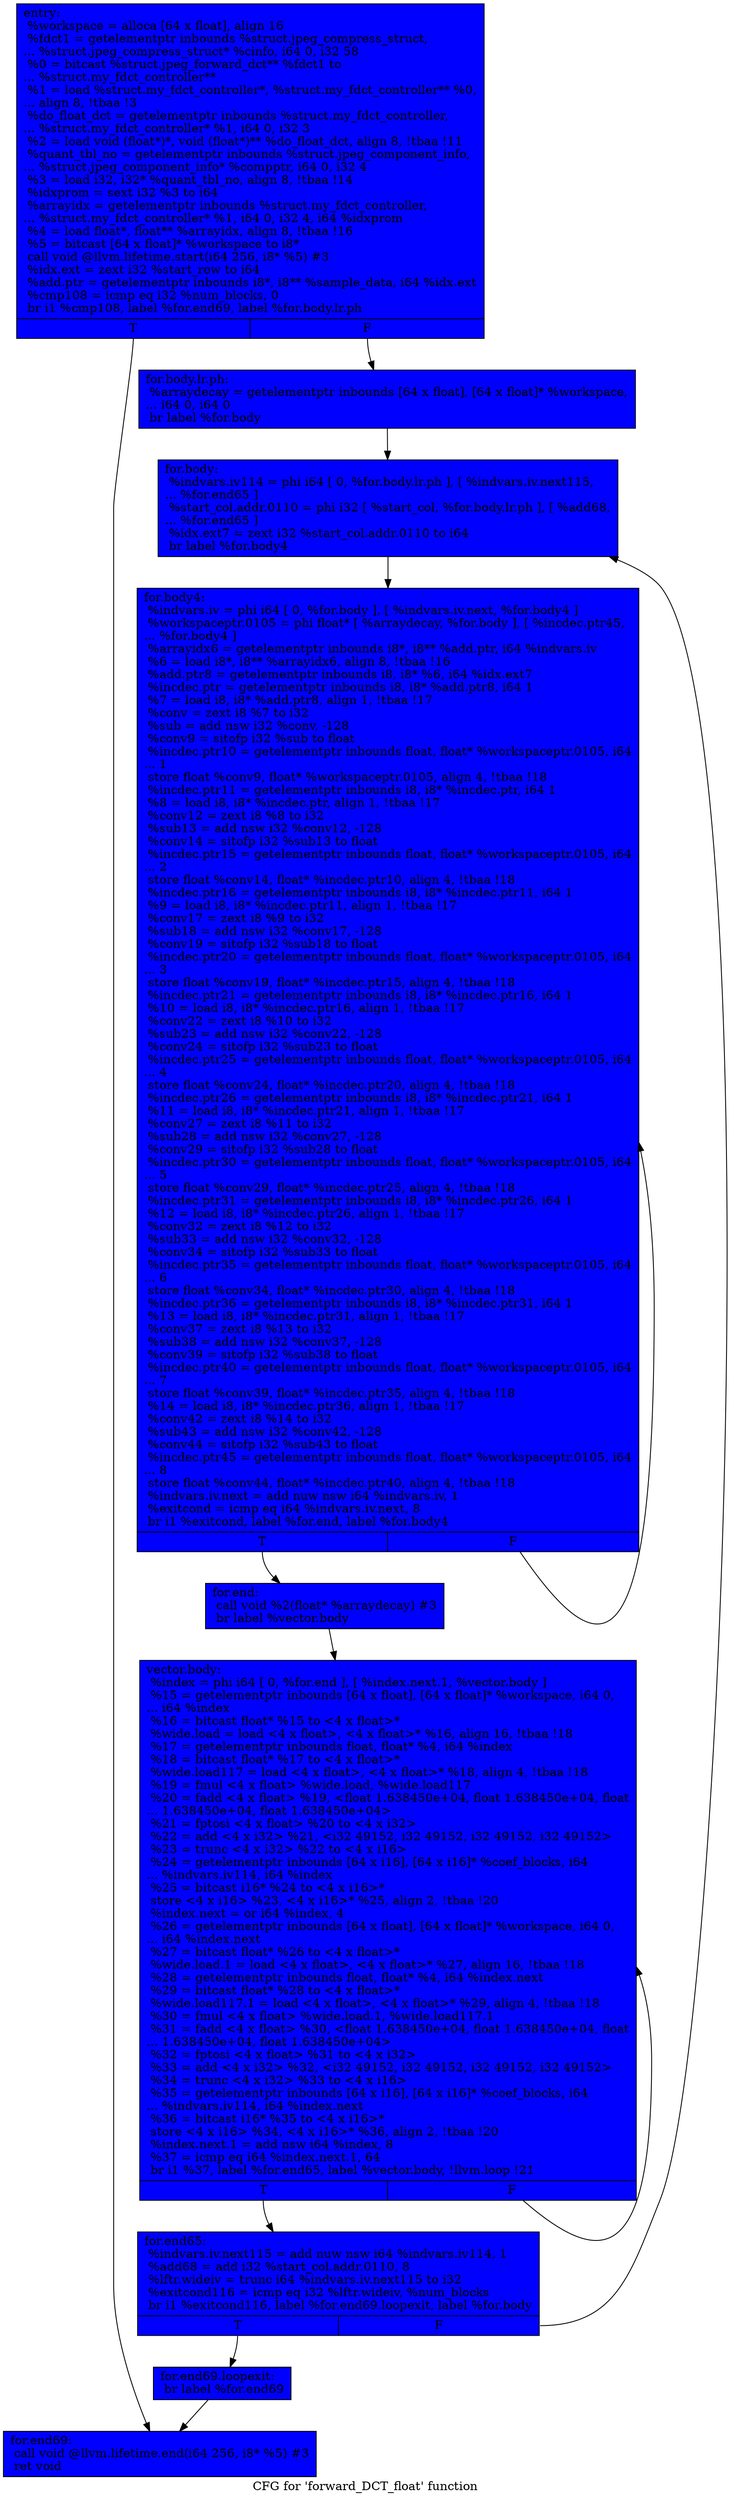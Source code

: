 digraph "CFG for 'forward_DCT_float' function" {
	label="CFG for 'forward_DCT_float' function";

	Node0x566c8f0 [shape=record, style = filled, fillcolor = blue, label="{entry:\l  %workspace = alloca [64 x float], align 16\l  %fdct1 = getelementptr inbounds %struct.jpeg_compress_struct,\l... %struct.jpeg_compress_struct* %cinfo, i64 0, i32 58\l  %0 = bitcast %struct.jpeg_forward_dct** %fdct1 to\l... %struct.my_fdct_controller**\l  %1 = load %struct.my_fdct_controller*, %struct.my_fdct_controller** %0,\l... align 8, !tbaa !3\l  %do_float_dct = getelementptr inbounds %struct.my_fdct_controller,\l... %struct.my_fdct_controller* %1, i64 0, i32 3\l  %2 = load void (float*)*, void (float*)** %do_float_dct, align 8, !tbaa !11\l  %quant_tbl_no = getelementptr inbounds %struct.jpeg_component_info,\l... %struct.jpeg_component_info* %compptr, i64 0, i32 4\l  %3 = load i32, i32* %quant_tbl_no, align 8, !tbaa !14\l  %idxprom = sext i32 %3 to i64\l  %arrayidx = getelementptr inbounds %struct.my_fdct_controller,\l... %struct.my_fdct_controller* %1, i64 0, i32 4, i64 %idxprom\l  %4 = load float*, float** %arrayidx, align 8, !tbaa !16\l  %5 = bitcast [64 x float]* %workspace to i8*\l  call void @llvm.lifetime.start(i64 256, i8* %5) #3\l  %idx.ext = zext i32 %start_row to i64\l  %add.ptr = getelementptr inbounds i8*, i8** %sample_data, i64 %idx.ext\l  %cmp108 = icmp eq i32 %num_blocks, 0\l  br i1 %cmp108, label %for.end69, label %for.body.lr.ph\l|{<s0>T|<s1>F}}"];
	Node0x566c8f0:s0 -> Node0x566d7a0;
	Node0x566c8f0:s1 -> Node0x566d850;
	Node0x566d850 [shape=record, style = filled, fillcolor = blue, label="{for.body.lr.ph:                                   \l  %arraydecay = getelementptr inbounds [64 x float], [64 x float]* %workspace,\l... i64 0, i64 0\l  br label %for.body\l}"];
	Node0x566d850 -> Node0x566da90;
	Node0x566da90 [shape=record, style = filled, fillcolor = blue, label="{for.body:                                         \l  %indvars.iv114 = phi i64 [ 0, %for.body.lr.ph ], [ %indvars.iv.next115,\l... %for.end65 ]\l  %start_col.addr.0110 = phi i32 [ %start_col, %for.body.lr.ph ], [ %add68,\l... %for.end65 ]\l  %idx.ext7 = zext i32 %start_col.addr.0110 to i64\l  br label %for.body4\l}"];
	Node0x566da90 -> Node0x566d220;
	Node0x566d220 [shape=record, style = filled, fillcolor = blue, label="{for.body4:                                        \l  %indvars.iv = phi i64 [ 0, %for.body ], [ %indvars.iv.next, %for.body4 ]\l  %workspaceptr.0105 = phi float* [ %arraydecay, %for.body ], [ %incdec.ptr45,\l... %for.body4 ]\l  %arrayidx6 = getelementptr inbounds i8*, i8** %add.ptr, i64 %indvars.iv\l  %6 = load i8*, i8** %arrayidx6, align 8, !tbaa !16\l  %add.ptr8 = getelementptr inbounds i8, i8* %6, i64 %idx.ext7\l  %incdec.ptr = getelementptr inbounds i8, i8* %add.ptr8, i64 1\l  %7 = load i8, i8* %add.ptr8, align 1, !tbaa !17\l  %conv = zext i8 %7 to i32\l  %sub = add nsw i32 %conv, -128\l  %conv9 = sitofp i32 %sub to float\l  %incdec.ptr10 = getelementptr inbounds float, float* %workspaceptr.0105, i64\l... 1\l  store float %conv9, float* %workspaceptr.0105, align 4, !tbaa !18\l  %incdec.ptr11 = getelementptr inbounds i8, i8* %incdec.ptr, i64 1\l  %8 = load i8, i8* %incdec.ptr, align 1, !tbaa !17\l  %conv12 = zext i8 %8 to i32\l  %sub13 = add nsw i32 %conv12, -128\l  %conv14 = sitofp i32 %sub13 to float\l  %incdec.ptr15 = getelementptr inbounds float, float* %workspaceptr.0105, i64\l... 2\l  store float %conv14, float* %incdec.ptr10, align 4, !tbaa !18\l  %incdec.ptr16 = getelementptr inbounds i8, i8* %incdec.ptr11, i64 1\l  %9 = load i8, i8* %incdec.ptr11, align 1, !tbaa !17\l  %conv17 = zext i8 %9 to i32\l  %sub18 = add nsw i32 %conv17, -128\l  %conv19 = sitofp i32 %sub18 to float\l  %incdec.ptr20 = getelementptr inbounds float, float* %workspaceptr.0105, i64\l... 3\l  store float %conv19, float* %incdec.ptr15, align 4, !tbaa !18\l  %incdec.ptr21 = getelementptr inbounds i8, i8* %incdec.ptr16, i64 1\l  %10 = load i8, i8* %incdec.ptr16, align 1, !tbaa !17\l  %conv22 = zext i8 %10 to i32\l  %sub23 = add nsw i32 %conv22, -128\l  %conv24 = sitofp i32 %sub23 to float\l  %incdec.ptr25 = getelementptr inbounds float, float* %workspaceptr.0105, i64\l... 4\l  store float %conv24, float* %incdec.ptr20, align 4, !tbaa !18\l  %incdec.ptr26 = getelementptr inbounds i8, i8* %incdec.ptr21, i64 1\l  %11 = load i8, i8* %incdec.ptr21, align 1, !tbaa !17\l  %conv27 = zext i8 %11 to i32\l  %sub28 = add nsw i32 %conv27, -128\l  %conv29 = sitofp i32 %sub28 to float\l  %incdec.ptr30 = getelementptr inbounds float, float* %workspaceptr.0105, i64\l... 5\l  store float %conv29, float* %incdec.ptr25, align 4, !tbaa !18\l  %incdec.ptr31 = getelementptr inbounds i8, i8* %incdec.ptr26, i64 1\l  %12 = load i8, i8* %incdec.ptr26, align 1, !tbaa !17\l  %conv32 = zext i8 %12 to i32\l  %sub33 = add nsw i32 %conv32, -128\l  %conv34 = sitofp i32 %sub33 to float\l  %incdec.ptr35 = getelementptr inbounds float, float* %workspaceptr.0105, i64\l... 6\l  store float %conv34, float* %incdec.ptr30, align 4, !tbaa !18\l  %incdec.ptr36 = getelementptr inbounds i8, i8* %incdec.ptr31, i64 1\l  %13 = load i8, i8* %incdec.ptr31, align 1, !tbaa !17\l  %conv37 = zext i8 %13 to i32\l  %sub38 = add nsw i32 %conv37, -128\l  %conv39 = sitofp i32 %sub38 to float\l  %incdec.ptr40 = getelementptr inbounds float, float* %workspaceptr.0105, i64\l... 7\l  store float %conv39, float* %incdec.ptr35, align 4, !tbaa !18\l  %14 = load i8, i8* %incdec.ptr36, align 1, !tbaa !17\l  %conv42 = zext i8 %14 to i32\l  %sub43 = add nsw i32 %conv42, -128\l  %conv44 = sitofp i32 %sub43 to float\l  %incdec.ptr45 = getelementptr inbounds float, float* %workspaceptr.0105, i64\l... 8\l  store float %conv44, float* %incdec.ptr40, align 4, !tbaa !18\l  %indvars.iv.next = add nuw nsw i64 %indvars.iv, 1\l  %exitcond = icmp eq i64 %indvars.iv.next, 8\l  br i1 %exitcond, label %for.end, label %for.body4\l|{<s0>T|<s1>F}}"];
	Node0x566d220:s0 -> Node0x5670f70;
	Node0x566d220:s1 -> Node0x566d220;
	Node0x5670f70 [shape=record, style = filled, fillcolor = blue, label="{for.end:                                          \l  call void %2(float* %arraydecay) #3\l  br label %vector.body\l}"];
	Node0x5670f70 -> Node0x5671190;
	Node0x5671190 [shape=record, style = filled, fillcolor = blue, label="{vector.body:                                      \l  %index = phi i64 [ 0, %for.end ], [ %index.next.1, %vector.body ]\l  %15 = getelementptr inbounds [64 x float], [64 x float]* %workspace, i64 0,\l... i64 %index\l  %16 = bitcast float* %15 to \<4 x float\>*\l  %wide.load = load \<4 x float\>, \<4 x float\>* %16, align 16, !tbaa !18\l  %17 = getelementptr inbounds float, float* %4, i64 %index\l  %18 = bitcast float* %17 to \<4 x float\>*\l  %wide.load117 = load \<4 x float\>, \<4 x float\>* %18, align 4, !tbaa !18\l  %19 = fmul \<4 x float\> %wide.load, %wide.load117\l  %20 = fadd \<4 x float\> %19, \<float 1.638450e+04, float 1.638450e+04, float\l... 1.638450e+04, float 1.638450e+04\>\l  %21 = fptosi \<4 x float\> %20 to \<4 x i32\>\l  %22 = add \<4 x i32\> %21, \<i32 49152, i32 49152, i32 49152, i32 49152\>\l  %23 = trunc \<4 x i32\> %22 to \<4 x i16\>\l  %24 = getelementptr inbounds [64 x i16], [64 x i16]* %coef_blocks, i64\l... %indvars.iv114, i64 %index\l  %25 = bitcast i16* %24 to \<4 x i16\>*\l  store \<4 x i16\> %23, \<4 x i16\>* %25, align 2, !tbaa !20\l  %index.next = or i64 %index, 4\l  %26 = getelementptr inbounds [64 x float], [64 x float]* %workspace, i64 0,\l... i64 %index.next\l  %27 = bitcast float* %26 to \<4 x float\>*\l  %wide.load.1 = load \<4 x float\>, \<4 x float\>* %27, align 16, !tbaa !18\l  %28 = getelementptr inbounds float, float* %4, i64 %index.next\l  %29 = bitcast float* %28 to \<4 x float\>*\l  %wide.load117.1 = load \<4 x float\>, \<4 x float\>* %29, align 4, !tbaa !18\l  %30 = fmul \<4 x float\> %wide.load.1, %wide.load117.1\l  %31 = fadd \<4 x float\> %30, \<float 1.638450e+04, float 1.638450e+04, float\l... 1.638450e+04, float 1.638450e+04\>\l  %32 = fptosi \<4 x float\> %31 to \<4 x i32\>\l  %33 = add \<4 x i32\> %32, \<i32 49152, i32 49152, i32 49152, i32 49152\>\l  %34 = trunc \<4 x i32\> %33 to \<4 x i16\>\l  %35 = getelementptr inbounds [64 x i16], [64 x i16]* %coef_blocks, i64\l... %indvars.iv114, i64 %index.next\l  %36 = bitcast i16* %35 to \<4 x i16\>*\l  store \<4 x i16\> %34, \<4 x i16\>* %36, align 2, !tbaa !20\l  %index.next.1 = add nsw i64 %index, 8\l  %37 = icmp eq i64 %index.next.1, 64\l  br i1 %37, label %for.end65, label %vector.body, !llvm.loop !21\l|{<s0>T|<s1>F}}"];
	Node0x5671190:s0 -> Node0x566dc30;
	Node0x5671190:s1 -> Node0x5671190;
	Node0x566dc30 [shape=record, style = filled, fillcolor = blue, label="{for.end65:                                        \l  %indvars.iv.next115 = add nuw nsw i64 %indvars.iv114, 1\l  %add68 = add i32 %start_col.addr.0110, 8\l  %lftr.wideiv = trunc i64 %indvars.iv.next115 to i32\l  %exitcond116 = icmp eq i32 %lftr.wideiv, %num_blocks\l  br i1 %exitcond116, label %for.end69.loopexit, label %for.body\l|{<s0>T|<s1>F}}"];
	Node0x566dc30:s0 -> Node0x5672880;
	Node0x566dc30:s1 -> Node0x566da90;
	Node0x5672880 [shape=record, style = filled, fillcolor = blue, label="{for.end69.loopexit:                               \l  br label %for.end69\l}"];
	Node0x5672880 -> Node0x566d7a0;
	Node0x566d7a0 [shape=record, style = filled, fillcolor = blue, label="{for.end69:                                        \l  call void @llvm.lifetime.end(i64 256, i8* %5) #3\l  ret void\l}"];
}

